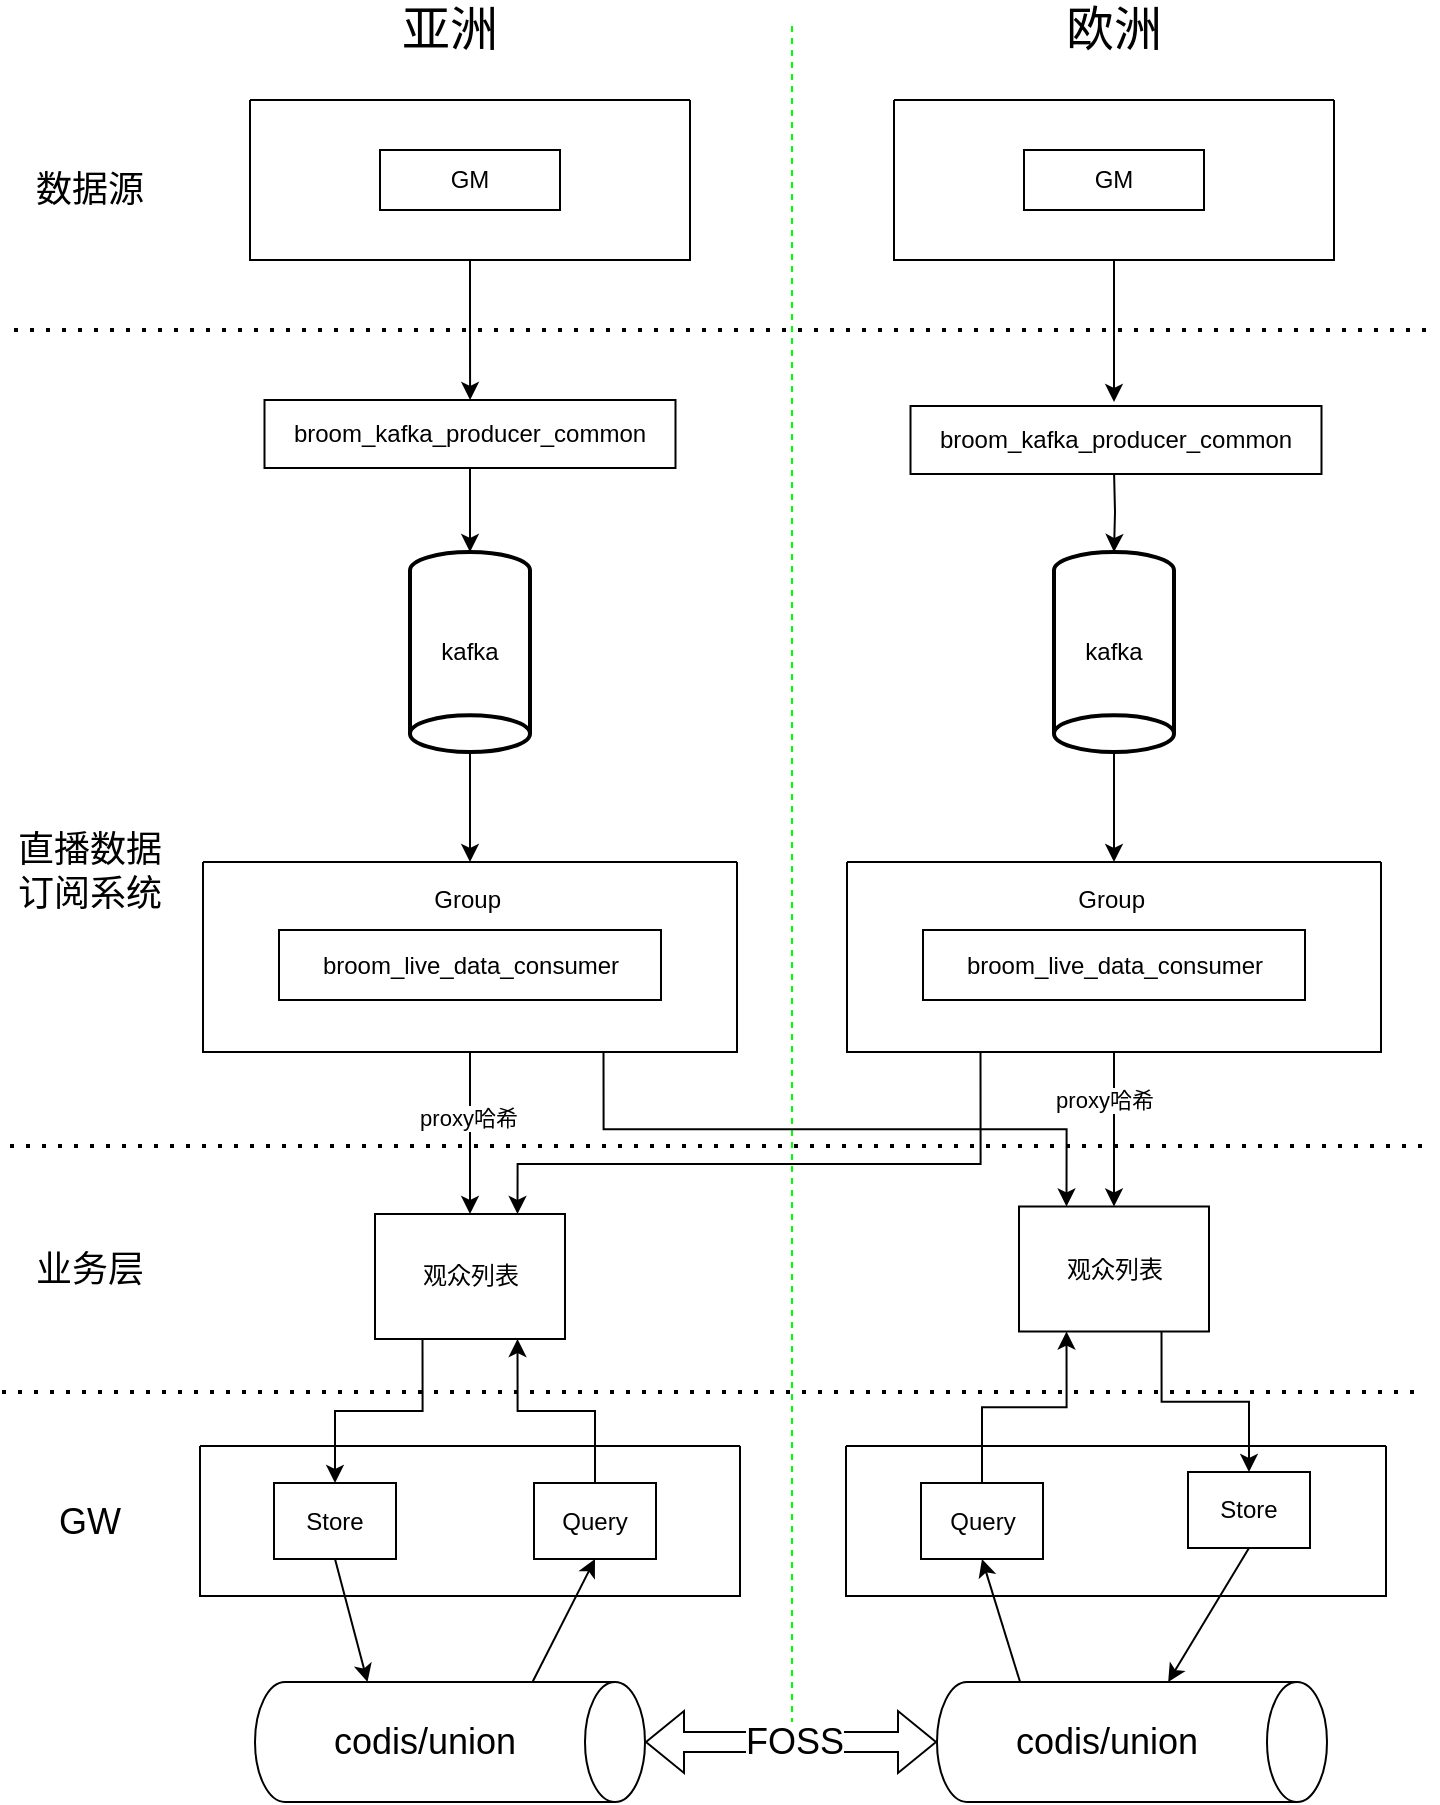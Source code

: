 <mxfile version="19.0.2" type="github">
  <diagram id="gsZYS-V4wySIiN6geGYU" name="Page-1">
    <mxGraphModel dx="1422" dy="771" grid="0" gridSize="10" guides="1" tooltips="1" connect="1" arrows="1" fold="1" page="1" pageScale="1" pageWidth="827" pageHeight="1169" math="0" shadow="0">
      <root>
        <mxCell id="0" />
        <mxCell id="1" parent="0" />
        <mxCell id="m6_ld3KDYOjiRSKoo81R-40" style="edgeStyle=orthogonalEdgeStyle;rounded=0;orthogonalLoop=1;jettySize=auto;html=1;exitX=0.5;exitY=1;exitDx=0;exitDy=0;" parent="1" source="m6_ld3KDYOjiRSKoo81R-1" target="aTzzNSq5OnIPz9EDc39E-1" edge="1">
          <mxGeometry relative="1" as="geometry">
            <mxPoint x="290" y="225" as="targetPoint" />
          </mxGeometry>
        </mxCell>
        <mxCell id="m6_ld3KDYOjiRSKoo81R-1" value="" style="swimlane;startSize=0;" parent="1" vertex="1">
          <mxGeometry x="180" y="100" width="220" height="80" as="geometry" />
        </mxCell>
        <mxCell id="m6_ld3KDYOjiRSKoo81R-2" value="GM" style="rounded=0;whiteSpace=wrap;html=1;" parent="m6_ld3KDYOjiRSKoo81R-1" vertex="1">
          <mxGeometry x="65" y="25" width="90" height="30" as="geometry" />
        </mxCell>
        <mxCell id="aTzzNSq5OnIPz9EDc39E-10" style="edgeStyle=orthogonalEdgeStyle;rounded=0;orthogonalLoop=1;jettySize=auto;html=1;exitX=1;exitY=0.5;exitDx=0;exitDy=0;exitPerimeter=0;" parent="1" source="m6_ld3KDYOjiRSKoo81R-11" target="aTzzNSq5OnIPz9EDc39E-6" edge="1">
          <mxGeometry relative="1" as="geometry" />
        </mxCell>
        <mxCell id="m6_ld3KDYOjiRSKoo81R-11" value="kafka" style="strokeWidth=2;html=1;shape=mxgraph.flowchart.direct_data;whiteSpace=wrap;direction=south;" parent="1" vertex="1">
          <mxGeometry x="260" y="326" width="60" height="100" as="geometry" />
        </mxCell>
        <mxCell id="m6_ld3KDYOjiRSKoo81R-21" value="" style="endArrow=none;dashed=1;html=1;dashPattern=1 3;strokeWidth=2;rounded=0;" parent="1" edge="1">
          <mxGeometry width="50" height="50" relative="1" as="geometry">
            <mxPoint x="62" y="215" as="sourcePoint" />
            <mxPoint x="772" y="215" as="targetPoint" />
          </mxGeometry>
        </mxCell>
        <mxCell id="m6_ld3KDYOjiRSKoo81R-34" value="" style="endArrow=none;dashed=1;html=1;dashPattern=1 3;strokeWidth=2;rounded=0;" parent="1" edge="1">
          <mxGeometry width="50" height="50" relative="1" as="geometry">
            <mxPoint x="60" y="623" as="sourcePoint" />
            <mxPoint x="770" y="623" as="targetPoint" />
          </mxGeometry>
        </mxCell>
        <mxCell id="m6_ld3KDYOjiRSKoo81R-42" value="&lt;font style=&quot;font-size: 18px&quot;&gt;数据源&lt;/font&gt;" style="text;html=1;strokeColor=none;fillColor=none;align=center;verticalAlign=middle;whiteSpace=wrap;rounded=0;" parent="1" vertex="1">
          <mxGeometry x="70" y="130" width="60" height="30" as="geometry" />
        </mxCell>
        <mxCell id="m6_ld3KDYOjiRSKoo81R-44" value="&lt;span style=&quot;font-size: 18px&quot;&gt;直播数据订阅系统&lt;/span&gt;" style="text;html=1;strokeColor=none;fillColor=none;align=center;verticalAlign=middle;whiteSpace=wrap;rounded=0;" parent="1" vertex="1">
          <mxGeometry x="60" y="470" width="80" height="32" as="geometry" />
        </mxCell>
        <mxCell id="m6_ld3KDYOjiRSKoo81R-45" value="&lt;font style=&quot;font-size: 18px&quot;&gt;业务层&lt;br&gt;&lt;/font&gt;" style="text;html=1;strokeColor=none;fillColor=none;align=center;verticalAlign=middle;whiteSpace=wrap;rounded=0;" parent="1" vertex="1">
          <mxGeometry x="60" y="668.5" width="80" height="32" as="geometry" />
        </mxCell>
        <mxCell id="m6_ld3KDYOjiRSKoo81R-47" value="" style="endArrow=none;dashed=1;html=1;rounded=0;fontSize=18;strokeColor=#00FF00;" parent="1" edge="1">
          <mxGeometry width="50" height="50" relative="1" as="geometry">
            <mxPoint x="451" y="930" as="sourcePoint" />
            <mxPoint x="451" y="60" as="targetPoint" />
          </mxGeometry>
        </mxCell>
        <mxCell id="aTzzNSq5OnIPz9EDc39E-14" style="edgeStyle=orthogonalEdgeStyle;rounded=0;orthogonalLoop=1;jettySize=auto;html=1;exitX=1;exitY=0.5;exitDx=0;exitDy=0;exitPerimeter=0;entryX=0.5;entryY=0;entryDx=0;entryDy=0;" parent="1" source="m6_ld3KDYOjiRSKoo81R-54" target="aTzzNSq5OnIPz9EDc39E-11" edge="1">
          <mxGeometry relative="1" as="geometry" />
        </mxCell>
        <mxCell id="m6_ld3KDYOjiRSKoo81R-54" value="kafka" style="strokeWidth=2;html=1;shape=mxgraph.flowchart.direct_data;whiteSpace=wrap;direction=south;" parent="1" vertex="1">
          <mxGeometry x="582" y="326" width="60" height="100" as="geometry" />
        </mxCell>
        <mxCell id="m6_ld3KDYOjiRSKoo81R-66" style="edgeStyle=orthogonalEdgeStyle;rounded=0;orthogonalLoop=1;jettySize=auto;html=1;exitX=0.5;exitY=1;exitDx=0;exitDy=0;entryX=0.5;entryY=0;entryDx=0;entryDy=0;" parent="1" source="m6_ld3KDYOjiRSKoo81R-67" edge="1">
          <mxGeometry relative="1" as="geometry">
            <mxPoint x="612" y="251" as="targetPoint" />
          </mxGeometry>
        </mxCell>
        <mxCell id="m6_ld3KDYOjiRSKoo81R-67" value="" style="swimlane;startSize=0;" parent="1" vertex="1">
          <mxGeometry x="502" y="100" width="220" height="80" as="geometry" />
        </mxCell>
        <mxCell id="m6_ld3KDYOjiRSKoo81R-68" value="GM" style="rounded=0;whiteSpace=wrap;html=1;" parent="m6_ld3KDYOjiRSKoo81R-67" vertex="1">
          <mxGeometry x="65" y="25" width="90" height="30" as="geometry" />
        </mxCell>
        <mxCell id="m6_ld3KDYOjiRSKoo81R-73" value="&lt;font style=&quot;font-size: 24px&quot;&gt;亚洲&lt;/font&gt;" style="text;html=1;strokeColor=none;fillColor=none;align=center;verticalAlign=middle;whiteSpace=wrap;rounded=0;fontSize=18;" parent="1" vertex="1">
          <mxGeometry x="250" y="50" width="60" height="30" as="geometry" />
        </mxCell>
        <mxCell id="m6_ld3KDYOjiRSKoo81R-74" value="&lt;font style=&quot;font-size: 24px&quot;&gt;欧洲&lt;/font&gt;" style="text;html=1;strokeColor=none;fillColor=none;align=center;verticalAlign=middle;whiteSpace=wrap;rounded=0;fontSize=18;" parent="1" vertex="1">
          <mxGeometry x="582" y="50" width="60" height="30" as="geometry" />
        </mxCell>
        <mxCell id="m6_ld3KDYOjiRSKoo81R-81" style="edgeStyle=none;rounded=0;orthogonalLoop=1;jettySize=auto;html=1;exitX=0.5;exitY=0;exitDx=0;exitDy=0;exitPerimeter=0;fontSize=18;strokeColor=#000000;shape=flexArrow;startArrow=block;" parent="1" source="m6_ld3KDYOjiRSKoo81R-79" target="m6_ld3KDYOjiRSKoo81R-80" edge="1">
          <mxGeometry relative="1" as="geometry" />
        </mxCell>
        <mxCell id="m6_ld3KDYOjiRSKoo81R-82" value="FOSS" style="edgeLabel;html=1;align=center;verticalAlign=middle;resizable=0;points=[];fontSize=18;" parent="m6_ld3KDYOjiRSKoo81R-81" vertex="1" connectable="0">
          <mxGeometry x="0.152" y="-1" relative="1" as="geometry">
            <mxPoint x="-10" y="-1" as="offset" />
          </mxGeometry>
        </mxCell>
        <mxCell id="m6_ld3KDYOjiRSKoo81R-108" style="edgeStyle=none;rounded=0;orthogonalLoop=1;jettySize=auto;html=1;exitX=0;exitY=0;exitDx=0;exitDy=56.25;exitPerimeter=0;entryX=0.5;entryY=1;entryDx=0;entryDy=0;fontSize=18;startArrow=none;startFill=0;strokeColor=#000000;" parent="1" source="m6_ld3KDYOjiRSKoo81R-79" target="m6_ld3KDYOjiRSKoo81R-84" edge="1">
          <mxGeometry relative="1" as="geometry" />
        </mxCell>
        <mxCell id="m6_ld3KDYOjiRSKoo81R-79" value="&lt;span&gt;codis/union&lt;/span&gt;" style="shape=cylinder3;whiteSpace=wrap;html=1;boundedLbl=1;backgroundOutline=1;size=15;fontSize=18;direction=south;" parent="1" vertex="1">
          <mxGeometry x="182.5" y="891" width="195" height="60" as="geometry" />
        </mxCell>
        <mxCell id="m6_ld3KDYOjiRSKoo81R-80" value="&lt;span&gt;codis/union&lt;/span&gt;" style="shape=cylinder3;whiteSpace=wrap;html=1;boundedLbl=1;backgroundOutline=1;size=15;fontSize=18;direction=south;" parent="1" vertex="1">
          <mxGeometry x="523.5" y="891" width="195" height="60" as="geometry" />
        </mxCell>
        <mxCell id="m6_ld3KDYOjiRSKoo81R-83" value="" style="swimlane;startSize=0;" parent="1" vertex="1">
          <mxGeometry x="155" y="773" width="270" height="75" as="geometry" />
        </mxCell>
        <mxCell id="m6_ld3KDYOjiRSKoo81R-84" value="Query" style="rounded=0;whiteSpace=wrap;html=1;" parent="m6_ld3KDYOjiRSKoo81R-83" vertex="1">
          <mxGeometry x="167" y="18.5" width="61" height="38" as="geometry" />
        </mxCell>
        <mxCell id="m6_ld3KDYOjiRSKoo81R-86" value="Store" style="rounded=0;whiteSpace=wrap;html=1;" parent="m6_ld3KDYOjiRSKoo81R-83" vertex="1">
          <mxGeometry x="37" y="18.5" width="61" height="38" as="geometry" />
        </mxCell>
        <mxCell id="m6_ld3KDYOjiRSKoo81R-85" value="&lt;font style=&quot;font-size: 18px&quot;&gt;GW&lt;br&gt;&lt;/font&gt;" style="text;html=1;strokeColor=none;fillColor=none;align=center;verticalAlign=middle;whiteSpace=wrap;rounded=0;" parent="1" vertex="1">
          <mxGeometry x="60" y="794.5" width="80" height="32" as="geometry" />
        </mxCell>
        <mxCell id="m6_ld3KDYOjiRSKoo81R-87" value="" style="swimlane;startSize=0;" parent="1" vertex="1">
          <mxGeometry x="478" y="773" width="270" height="75" as="geometry" />
        </mxCell>
        <mxCell id="m6_ld3KDYOjiRSKoo81R-88" value="Query" style="rounded=0;whiteSpace=wrap;html=1;" parent="m6_ld3KDYOjiRSKoo81R-87" vertex="1">
          <mxGeometry x="37.5" y="18.5" width="61" height="38" as="geometry" />
        </mxCell>
        <mxCell id="m6_ld3KDYOjiRSKoo81R-89" value="Store" style="rounded=0;whiteSpace=wrap;html=1;" parent="m6_ld3KDYOjiRSKoo81R-87" vertex="1">
          <mxGeometry x="171" y="13" width="61" height="38" as="geometry" />
        </mxCell>
        <mxCell id="m6_ld3KDYOjiRSKoo81R-95" style="edgeStyle=none;rounded=0;orthogonalLoop=1;jettySize=auto;html=1;exitX=0.5;exitY=1;exitDx=0;exitDy=0;fontSize=18;startArrow=none;startFill=0;strokeColor=#000000;entryX=0;entryY=0;entryDx=0;entryDy=138.75;entryPerimeter=0;" parent="1" source="m6_ld3KDYOjiRSKoo81R-86" target="m6_ld3KDYOjiRSKoo81R-79" edge="1">
          <mxGeometry relative="1" as="geometry">
            <mxPoint x="341" y="889" as="targetPoint" />
          </mxGeometry>
        </mxCell>
        <mxCell id="m6_ld3KDYOjiRSKoo81R-99" style="edgeStyle=none;rounded=0;orthogonalLoop=1;jettySize=auto;html=1;fontSize=18;startArrow=none;startFill=0;strokeColor=#000000;entryX=0.5;entryY=1;entryDx=0;entryDy=0;exitX=0;exitY=0.787;exitDx=0;exitDy=0;exitPerimeter=0;" parent="1" source="m6_ld3KDYOjiRSKoo81R-80" target="m6_ld3KDYOjiRSKoo81R-88" edge="1">
          <mxGeometry relative="1" as="geometry">
            <mxPoint x="513" y="861" as="sourcePoint" />
            <mxPoint x="556" y="889" as="targetPoint" />
          </mxGeometry>
        </mxCell>
        <mxCell id="m6_ld3KDYOjiRSKoo81R-100" style="edgeStyle=none;rounded=0;orthogonalLoop=1;jettySize=auto;html=1;exitX=0.5;exitY=1;exitDx=0;exitDy=0;fontSize=18;startArrow=none;startFill=0;strokeColor=#000000;" parent="1" source="m6_ld3KDYOjiRSKoo81R-89" target="m6_ld3KDYOjiRSKoo81R-80" edge="1">
          <mxGeometry relative="1" as="geometry" />
        </mxCell>
        <mxCell id="m6_ld3KDYOjiRSKoo81R-104" value="" style="endArrow=none;dashed=1;html=1;dashPattern=1 3;strokeWidth=2;rounded=0;" parent="1" edge="1">
          <mxGeometry width="50" height="50" relative="1" as="geometry">
            <mxPoint x="56" y="746" as="sourcePoint" />
            <mxPoint x="766" y="746" as="targetPoint" />
          </mxGeometry>
        </mxCell>
        <mxCell id="L9ZuhdiwO2AnwJyVNEzv-21" style="edgeStyle=orthogonalEdgeStyle;rounded=0;orthogonalLoop=1;jettySize=auto;html=1;exitX=0.75;exitY=1;exitDx=0;exitDy=0;entryX=0.5;entryY=0;entryDx=0;entryDy=0;" edge="1" parent="1" source="m6_ld3KDYOjiRSKoo81R-105" target="m6_ld3KDYOjiRSKoo81R-89">
          <mxGeometry relative="1" as="geometry" />
        </mxCell>
        <mxCell id="m6_ld3KDYOjiRSKoo81R-105" value="观众列表" style="rounded=0;whiteSpace=wrap;html=1;" parent="1" vertex="1">
          <mxGeometry x="564.5" y="653.25" width="95" height="62.5" as="geometry" />
        </mxCell>
        <mxCell id="L9ZuhdiwO2AnwJyVNEzv-18" style="edgeStyle=orthogonalEdgeStyle;rounded=0;orthogonalLoop=1;jettySize=auto;html=1;exitX=0.25;exitY=1;exitDx=0;exitDy=0;entryX=0.5;entryY=0;entryDx=0;entryDy=0;" edge="1" parent="1" source="m6_ld3KDYOjiRSKoo81R-110" target="m6_ld3KDYOjiRSKoo81R-86">
          <mxGeometry relative="1" as="geometry" />
        </mxCell>
        <mxCell id="m6_ld3KDYOjiRSKoo81R-110" value="观众列表" style="rounded=0;whiteSpace=wrap;html=1;" parent="1" vertex="1">
          <mxGeometry x="242.5" y="657" width="95" height="62.5" as="geometry" />
        </mxCell>
        <mxCell id="aTzzNSq5OnIPz9EDc39E-3" style="edgeStyle=orthogonalEdgeStyle;rounded=0;orthogonalLoop=1;jettySize=auto;html=1;exitX=0.5;exitY=1;exitDx=0;exitDy=0;entryX=0;entryY=0.5;entryDx=0;entryDy=0;entryPerimeter=0;" parent="1" source="aTzzNSq5OnIPz9EDc39E-1" target="m6_ld3KDYOjiRSKoo81R-11" edge="1">
          <mxGeometry relative="1" as="geometry" />
        </mxCell>
        <mxCell id="aTzzNSq5OnIPz9EDc39E-1" value="broom_kafka_producer_common" style="rounded=0;whiteSpace=wrap;html=1;" parent="1" vertex="1">
          <mxGeometry x="187.25" y="250" width="205.5" height="34" as="geometry" />
        </mxCell>
        <mxCell id="aTzzNSq5OnIPz9EDc39E-4" style="edgeStyle=orthogonalEdgeStyle;rounded=0;orthogonalLoop=1;jettySize=auto;html=1;exitX=0.5;exitY=1;exitDx=0;exitDy=0;entryX=0;entryY=0.5;entryDx=0;entryDy=0;entryPerimeter=0;" parent="1" target="m6_ld3KDYOjiRSKoo81R-54" edge="1">
          <mxGeometry relative="1" as="geometry">
            <mxPoint x="612" y="285" as="sourcePoint" />
          </mxGeometry>
        </mxCell>
        <mxCell id="aTzzNSq5OnIPz9EDc39E-18" style="edgeStyle=orthogonalEdgeStyle;rounded=0;orthogonalLoop=1;jettySize=auto;html=1;exitX=0.5;exitY=1;exitDx=0;exitDy=0;" parent="1" source="aTzzNSq5OnIPz9EDc39E-6" target="m6_ld3KDYOjiRSKoo81R-110" edge="1">
          <mxGeometry relative="1" as="geometry" />
        </mxCell>
        <mxCell id="L9ZuhdiwO2AnwJyVNEzv-15" style="edgeStyle=orthogonalEdgeStyle;rounded=0;orthogonalLoop=1;jettySize=auto;html=1;exitX=0.75;exitY=1;exitDx=0;exitDy=0;entryX=0.25;entryY=0;entryDx=0;entryDy=0;" edge="1" parent="1" source="aTzzNSq5OnIPz9EDc39E-6" target="m6_ld3KDYOjiRSKoo81R-105">
          <mxGeometry relative="1" as="geometry" />
        </mxCell>
        <mxCell id="aTzzNSq5OnIPz9EDc39E-6" value="" style="swimlane;startSize=0;" parent="1" vertex="1">
          <mxGeometry x="156.5" y="481" width="267" height="95" as="geometry" />
        </mxCell>
        <mxCell id="aTzzNSq5OnIPz9EDc39E-7" value="broom_live_data_consumer" style="rounded=0;whiteSpace=wrap;html=1;" parent="aTzzNSq5OnIPz9EDc39E-6" vertex="1">
          <mxGeometry x="38" y="34" width="191" height="35" as="geometry" />
        </mxCell>
        <mxCell id="aTzzNSq5OnIPz9EDc39E-8" value="Group&amp;nbsp;" style="text;html=1;align=center;verticalAlign=middle;resizable=0;points=[];autosize=1;strokeColor=none;fillColor=none;" parent="aTzzNSq5OnIPz9EDc39E-6" vertex="1">
          <mxGeometry x="110" y="10" width="47" height="18" as="geometry" />
        </mxCell>
        <mxCell id="aTzzNSq5OnIPz9EDc39E-21" style="edgeStyle=orthogonalEdgeStyle;rounded=0;orthogonalLoop=1;jettySize=auto;html=1;exitX=0.5;exitY=1;exitDx=0;exitDy=0;entryX=0.5;entryY=0;entryDx=0;entryDy=0;" parent="1" source="aTzzNSq5OnIPz9EDc39E-11" target="m6_ld3KDYOjiRSKoo81R-105" edge="1">
          <mxGeometry relative="1" as="geometry" />
        </mxCell>
        <mxCell id="L9ZuhdiwO2AnwJyVNEzv-16" style="edgeStyle=orthogonalEdgeStyle;rounded=0;orthogonalLoop=1;jettySize=auto;html=1;exitX=0.25;exitY=1;exitDx=0;exitDy=0;entryX=0.75;entryY=0;entryDx=0;entryDy=0;" edge="1" parent="1" source="aTzzNSq5OnIPz9EDc39E-11" target="m6_ld3KDYOjiRSKoo81R-110">
          <mxGeometry relative="1" as="geometry">
            <Array as="points">
              <mxPoint x="545" y="632" />
              <mxPoint x="314" y="632" />
            </Array>
          </mxGeometry>
        </mxCell>
        <mxCell id="aTzzNSq5OnIPz9EDc39E-11" value="" style="swimlane;startSize=0;" parent="1" vertex="1">
          <mxGeometry x="478.5" y="481" width="267" height="95" as="geometry" />
        </mxCell>
        <mxCell id="aTzzNSq5OnIPz9EDc39E-12" value="broom_live_data_consumer" style="rounded=0;whiteSpace=wrap;html=1;" parent="aTzzNSq5OnIPz9EDc39E-11" vertex="1">
          <mxGeometry x="38" y="34" width="191" height="35" as="geometry" />
        </mxCell>
        <mxCell id="aTzzNSq5OnIPz9EDc39E-13" value="Group&amp;nbsp;" style="text;html=1;align=center;verticalAlign=middle;resizable=0;points=[];autosize=1;strokeColor=none;fillColor=none;" parent="aTzzNSq5OnIPz9EDc39E-11" vertex="1">
          <mxGeometry x="110" y="10" width="47" height="18" as="geometry" />
        </mxCell>
        <mxCell id="lkviX5Y2xE-Iy3tyt4G0-5" value="broom_kafka_producer_common" style="rounded=0;whiteSpace=wrap;html=1;" parent="1" vertex="1">
          <mxGeometry x="510.25" y="253" width="205.5" height="34" as="geometry" />
        </mxCell>
        <mxCell id="L9ZuhdiwO2AnwJyVNEzv-14" value="proxy哈希" style="edgeLabel;html=1;align=center;verticalAlign=middle;resizable=0;points=[];" vertex="1" connectable="0" parent="1">
          <mxGeometry x="351.0" y="618" as="geometry">
            <mxPoint x="-62" y="-9" as="offset" />
          </mxGeometry>
        </mxCell>
        <mxCell id="L9ZuhdiwO2AnwJyVNEzv-17" value="proxy哈希" style="edgeLabel;html=1;align=center;verticalAlign=middle;resizable=0;points=[];" vertex="1" connectable="0" parent="1">
          <mxGeometry x="669.0" y="609" as="geometry">
            <mxPoint x="-62" y="-9" as="offset" />
          </mxGeometry>
        </mxCell>
        <mxCell id="L9ZuhdiwO2AnwJyVNEzv-19" style="edgeStyle=orthogonalEdgeStyle;rounded=0;orthogonalLoop=1;jettySize=auto;html=1;exitX=0.5;exitY=0;exitDx=0;exitDy=0;entryX=0.75;entryY=1;entryDx=0;entryDy=0;" edge="1" parent="1" source="m6_ld3KDYOjiRSKoo81R-84" target="m6_ld3KDYOjiRSKoo81R-110">
          <mxGeometry relative="1" as="geometry" />
        </mxCell>
        <mxCell id="L9ZuhdiwO2AnwJyVNEzv-20" style="edgeStyle=orthogonalEdgeStyle;rounded=0;orthogonalLoop=1;jettySize=auto;html=1;exitX=0.5;exitY=0;exitDx=0;exitDy=0;entryX=0.25;entryY=1;entryDx=0;entryDy=0;" edge="1" parent="1" source="m6_ld3KDYOjiRSKoo81R-88" target="m6_ld3KDYOjiRSKoo81R-105">
          <mxGeometry relative="1" as="geometry" />
        </mxCell>
      </root>
    </mxGraphModel>
  </diagram>
</mxfile>

